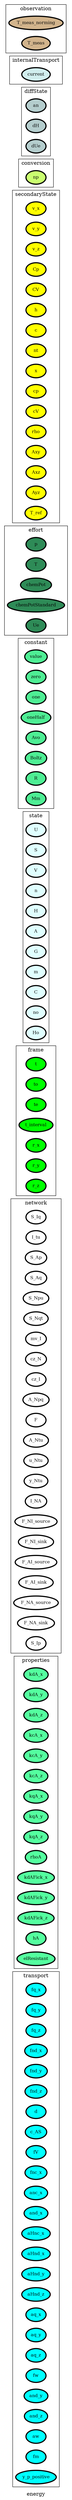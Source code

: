 digraph energy {
label=energy;
rankdir=LR;
subgraph cluster_energy___transport {
label=transport;
rankdir=LR;
V_151 [fillcolor=cyan, fontsize=12, label=fq_x, penwidth=3, style=filled];
V_152 [fillcolor=cyan, fontsize=12, label=fq_y, penwidth=3, style=filled];
V_153 [fillcolor=cyan, fontsize=12, label=fq_z, penwidth=3, style=filled];
V_154 [fillcolor=cyan, fontsize=12, label=fnd_x, penwidth=3, style=filled];
V_155 [fillcolor=cyan, fontsize=12, label=fnd_y, penwidth=3, style=filled];
V_156 [fillcolor=cyan, fontsize=12, label=fnd_z, penwidth=3, style=filled];
V_157 [fillcolor=cyan, fontsize=12, label=d, penwidth=3, style=filled];
V_158 [fillcolor=cyan, fontsize=12, label=c_AS, penwidth=3, style=filled];
V_159 [fillcolor=cyan, fontsize=12, label=fV, penwidth=3, style=filled];
V_160 [fillcolor=cyan, fontsize=12, label=fnc_x, penwidth=3, style=filled];
V_194 [fillcolor=cyan, fontsize=12, label=anc_x, penwidth=3, style=filled];
V_195 [fillcolor=cyan, fontsize=12, label=and_x, penwidth=3, style=filled];
V_204 [fillcolor=cyan, fontsize=12, label=aHnc_x, penwidth=3, style=filled];
V_205 [fillcolor=cyan, fontsize=12, label=aHnd_x, penwidth=3, style=filled];
V_206 [fillcolor=cyan, fontsize=12, label=aHnd_y, penwidth=3, style=filled];
V_207 [fillcolor=cyan, fontsize=12, label=aHnd_z, penwidth=3, style=filled];
V_208 [fillcolor=cyan, fontsize=12, label=aq_x, penwidth=3, style=filled];
V_209 [fillcolor=cyan, fontsize=12, label=aq_y, penwidth=3, style=filled];
V_210 [fillcolor=cyan, fontsize=12, label=aq_z, penwidth=3, style=filled];
V_211 [fillcolor=cyan, fontsize=12, label=fw, penwidth=3, style=filled];
V_212 [fillcolor=cyan, fontsize=12, label=and_y, penwidth=3, style=filled];
V_213 [fillcolor=cyan, fontsize=12, label=and_z, penwidth=3, style=filled];
V_214 [fillcolor=cyan, fontsize=12, label=aw, penwidth=3, style=filled];
V_234 [fillcolor=cyan, fontsize=12, label=fm, penwidth=3, style=filled];
V_243 [fillcolor=cyan, fontsize=12, label=y_p_positive, penwidth=3, style=filled];
}

subgraph cluster_energy___geometry {
label=geometry;
rankdir=LR;
}

subgraph cluster_energy___properties {
label=properties;
rankdir=LR;
V_180 [fillcolor=seagreen1, fontsize=12, label=kdA_x, penwidth=3, style=filled];
V_181 [fillcolor=seagreen1, fontsize=12, label=kdA_y, penwidth=3, style=filled];
V_182 [fillcolor=seagreen1, fontsize=12, label=kdA_z, penwidth=3, style=filled];
V_183 [fillcolor=seagreen1, fontsize=12, label=kcA_x, penwidth=3, style=filled];
V_184 [fillcolor=seagreen1, fontsize=12, label=kcA_y, penwidth=3, style=filled];
V_185 [fillcolor=seagreen1, fontsize=12, label=kcA_z, penwidth=3, style=filled];
V_186 [fillcolor=seagreen1, fontsize=12, label=kqA_x, penwidth=3, style=filled];
V_187 [fillcolor=seagreen1, fontsize=12, label=kqA_y, penwidth=3, style=filled];
V_188 [fillcolor=seagreen1, fontsize=12, label=kqA_z, penwidth=3, style=filled];
V_189 [fillcolor=seagreen1, fontsize=12, label=rhoA, penwidth=3, style=filled];
V_190 [fillcolor=seagreen1, fontsize=12, label=kdAFick_x, penwidth=3, style=filled];
V_191 [fillcolor=seagreen1, fontsize=12, label=kdAFick_y, penwidth=3, style=filled];
V_192 [fillcolor=seagreen1, fontsize=12, label=kdAFick_z, penwidth=3, style=filled];
V_193 [fillcolor=seagreen1, fontsize=12, label=hA, penwidth=3, style=filled];
V_219 [fillcolor=seagreen1, fontsize=12, label=elResistant, penwidth=3, style=filled];
}

subgraph cluster_energy___network {
label=network;
rankdir=LR;
V_10 [fillcolor=white, fontsize=12, label=S_Iq, penwidth=3, style=filled];
V_11 [fillcolor=white, fontsize=12, label=I_tu, penwidth=3, style=filled];
V_12 [fillcolor=white, fontsize=12, label=S_Ap, penwidth=3, style=filled];
V_13 [fillcolor=white, fontsize=12, label=S_Aq, penwidth=3, style=filled];
V_14 [fillcolor=white, fontsize=12, label=S_Npu, penwidth=3, style=filled];
V_15 [fillcolor=white, fontsize=12, label=S_Nqt, penwidth=3, style=filled];
V_16 [fillcolor=white, fontsize=12, label=mv_I, penwidth=3, style=filled];
V_17 [fillcolor=white, fontsize=12, label=cz_N, penwidth=3, style=filled];
V_18 [fillcolor=white, fontsize=12, label=cz_I, penwidth=3, style=filled];
V_19 [fillcolor=white, fontsize=12, label=A_Npq, penwidth=3, style=filled];
V_2 [fillcolor=white, fontsize=12, label=F, penwidth=3, style=filled];
V_20 [fillcolor=white, fontsize=12, label=A_Ntu, penwidth=3, style=filled];
V_21 [fillcolor=white, fontsize=12, label=u_Ntu, penwidth=3, style=filled];
V_22 [fillcolor=white, fontsize=12, label=y_Ntu, penwidth=3, style=filled];
V_27 [fillcolor=white, fontsize=12, label=I_NA, penwidth=3, style=filled];
V_3 [fillcolor=white, fontsize=12, label=F_NI_source, penwidth=3, style=filled];
V_4 [fillcolor=white, fontsize=12, label=F_NI_sink, penwidth=3, style=filled];
V_5 [fillcolor=white, fontsize=12, label=F_AI_source, penwidth=3, style=filled];
V_6 [fillcolor=white, fontsize=12, label=F_AI_sink, penwidth=3, style=filled];
V_7 [fillcolor=white, fontsize=12, label=F_NA_source, penwidth=3, style=filled];
V_8 [fillcolor=white, fontsize=12, label=F_NA_sink, penwidth=3, style=filled];
V_9 [fillcolor=white, fontsize=12, label=S_Ip, penwidth=3, style=filled];
}

subgraph cluster_energy___differenceOperator {
label=differenceOperator;
rankdir=LR;
}

subgraph cluster_energy___frame {
label=frame;
rankdir=LR;
V_1 [fillcolor=green, fontsize=12, label=t, penwidth=3, style=filled];
V_105 [fillcolor=green, fontsize=12, label=to, penwidth=3, style=filled];
V_106 [fillcolor=green, fontsize=12, label=te, penwidth=3, style=filled];
V_107 [fillcolor=green, fontsize=12, label=t_interval, penwidth=3, style=filled];
V_23 [fillcolor=green, fontsize=12, label=r_x, penwidth=3, style=filled];
V_24 [fillcolor=green, fontsize=12, label=r_y, penwidth=3, style=filled];
V_25 [fillcolor=green, fontsize=12, label=r_z, penwidth=3, style=filled];
}

subgraph cluster_energy___state {
label=state;
rankdir=LR;
V_108 [fillcolor=lightcyan1, fontsize=12, label=U, penwidth=3, style=filled];
V_109 [fillcolor=lightcyan1, fontsize=12, label=S, penwidth=3, style=filled];
V_110 [fillcolor=lightcyan1, fontsize=12, label=V, penwidth=3, style=filled];
V_111 [fillcolor=lightcyan1, fontsize=12, label=n, penwidth=3, style=filled];
V_115 [fillcolor=lightcyan1, fontsize=12, label=H, penwidth=3, style=filled];
V_116 [fillcolor=lightcyan1, fontsize=12, label=A, penwidth=3, style=filled];
V_117 [fillcolor=lightcyan1, fontsize=12, label=G, penwidth=3, style=filled];
V_137 [fillcolor=lightcyan1, fontsize=12, label=m, penwidth=3, style=filled];
V_144 [fillcolor=lightcyan1, fontsize=12, label=C, penwidth=3, style=filled];
V_203 [fillcolor=lightcyan1, fontsize=12, label=no, penwidth=3, style=filled];
V_216 [fillcolor=lightcyan1, fontsize=12, label=Ho, penwidth=3, style=filled];
}

subgraph cluster_energy___constant {
label=constant;
rankdir=LR;
V_101 [fillcolor=seagreen2, fontsize=12, label=value, penwidth=3, style=filled];
V_102 [fillcolor=seagreen2, fontsize=12, label=zero, penwidth=3, style=filled];
V_103 [fillcolor=seagreen2, fontsize=12, label=one, penwidth=3, style=filled];
V_104 [fillcolor=seagreen2, fontsize=12, label=oneHalf, penwidth=3, style=filled];
V_121 [fillcolor=seagreen2, fontsize=12, label=Avo, penwidth=3, style=filled];
V_122 [fillcolor=seagreen2, fontsize=12, label=Boltz, penwidth=3, style=filled];
V_123 [fillcolor=seagreen2, fontsize=12, label=R, penwidth=3, style=filled];
V_132 [fillcolor=seagreen2, fontsize=12, label=Mm, penwidth=3, style=filled];
}

subgraph cluster_energy___effort {
label=effort;
rankdir=LR;
V_112 [fillcolor=seagreen, fontsize=12, label=p, penwidth=3, style=filled];
V_113 [fillcolor=seagreen, fontsize=12, label=T, penwidth=3, style=filled];
V_114 [fillcolor=seagreen, fontsize=12, label=chemPot, penwidth=3, style=filled];
V_161 [fillcolor=seagreen, fontsize=12, label=chemPotStandard, penwidth=3, style=filled];
V_217 [fillcolor=seagreen, fontsize=12, label=Ue, penwidth=3, style=filled];
}

subgraph cluster_energy___secondaryState {
label=secondaryState;
rankdir=LR;
V_118 [fillcolor=yellow, fontsize=12, label=v_x, penwidth=3, style=filled];
V_119 [fillcolor=yellow, fontsize=12, label=v_y, penwidth=3, style=filled];
V_120 [fillcolor=yellow, fontsize=12, label=v_z, penwidth=3, style=filled];
V_124 [fillcolor=yellow, fontsize=12, label=Cp, penwidth=3, style=filled];
V_125 [fillcolor=yellow, fontsize=12, label=CV, penwidth=3, style=filled];
V_136 [fillcolor=yellow, fontsize=12, label=h, penwidth=3, style=filled];
V_138 [fillcolor=yellow, fontsize=12, label=c, penwidth=3, style=filled];
V_139 [fillcolor=yellow, fontsize=12, label=nt, penwidth=3, style=filled];
V_140 [fillcolor=yellow, fontsize=12, label=x, penwidth=3, style=filled];
V_141 [fillcolor=yellow, fontsize=12, label=cp, penwidth=3, style=filled];
V_142 [fillcolor=yellow, fontsize=12, label=cV, penwidth=3, style=filled];
V_143 [fillcolor=yellow, fontsize=12, label=rho, penwidth=3, style=filled];
V_148 [fillcolor=yellow, fontsize=12, label=Axy, penwidth=3, style=filled];
V_149 [fillcolor=yellow, fontsize=12, label=Axz, penwidth=3, style=filled];
V_150 [fillcolor=yellow, fontsize=12, label=Ayz, penwidth=3, style=filled];
V_222 [fillcolor=yellow, fontsize=12, label=T_ref, penwidth=3, style=filled];
}

subgraph cluster_energy___conversion {
label=conversion;
rankdir=LR;
V_202 [fillcolor=darkolivegreen1, fontsize=12, label=np, penwidth=3, style=filled];
}

subgraph cluster_energy___diffState {
label=diffState;
rankdir=LR;
V_196 [fillcolor=lightcyan3, fontsize=12, label=an, penwidth=3, style=filled];
V_215 [fillcolor=lightcyan3, fontsize=12, label=dH, penwidth=3, style=filled];
V_220 [fillcolor=lightcyan3, fontsize=12, label=dUe, penwidth=3, style=filled];
}

subgraph cluster_energy___internalTransport {
label=internalTransport;
rankdir=LR;
V_218 [fillcolor=lightcyan2, fontsize=12, label=current, penwidth=3, style=filled];
}

subgraph cluster_energy___controlInput {
label=controlInput;
rankdir=LR;
}

subgraph cluster_energy___observation {
label=observation;
rankdir=LR;
V_223 [fillcolor=tan, fontsize=12, label=T_meas_norming, penwidth=3, style=filled];
V_224 [fillcolor=tan, fontsize=12, label=T_meas, penwidth=3, style=filled];
}

}

